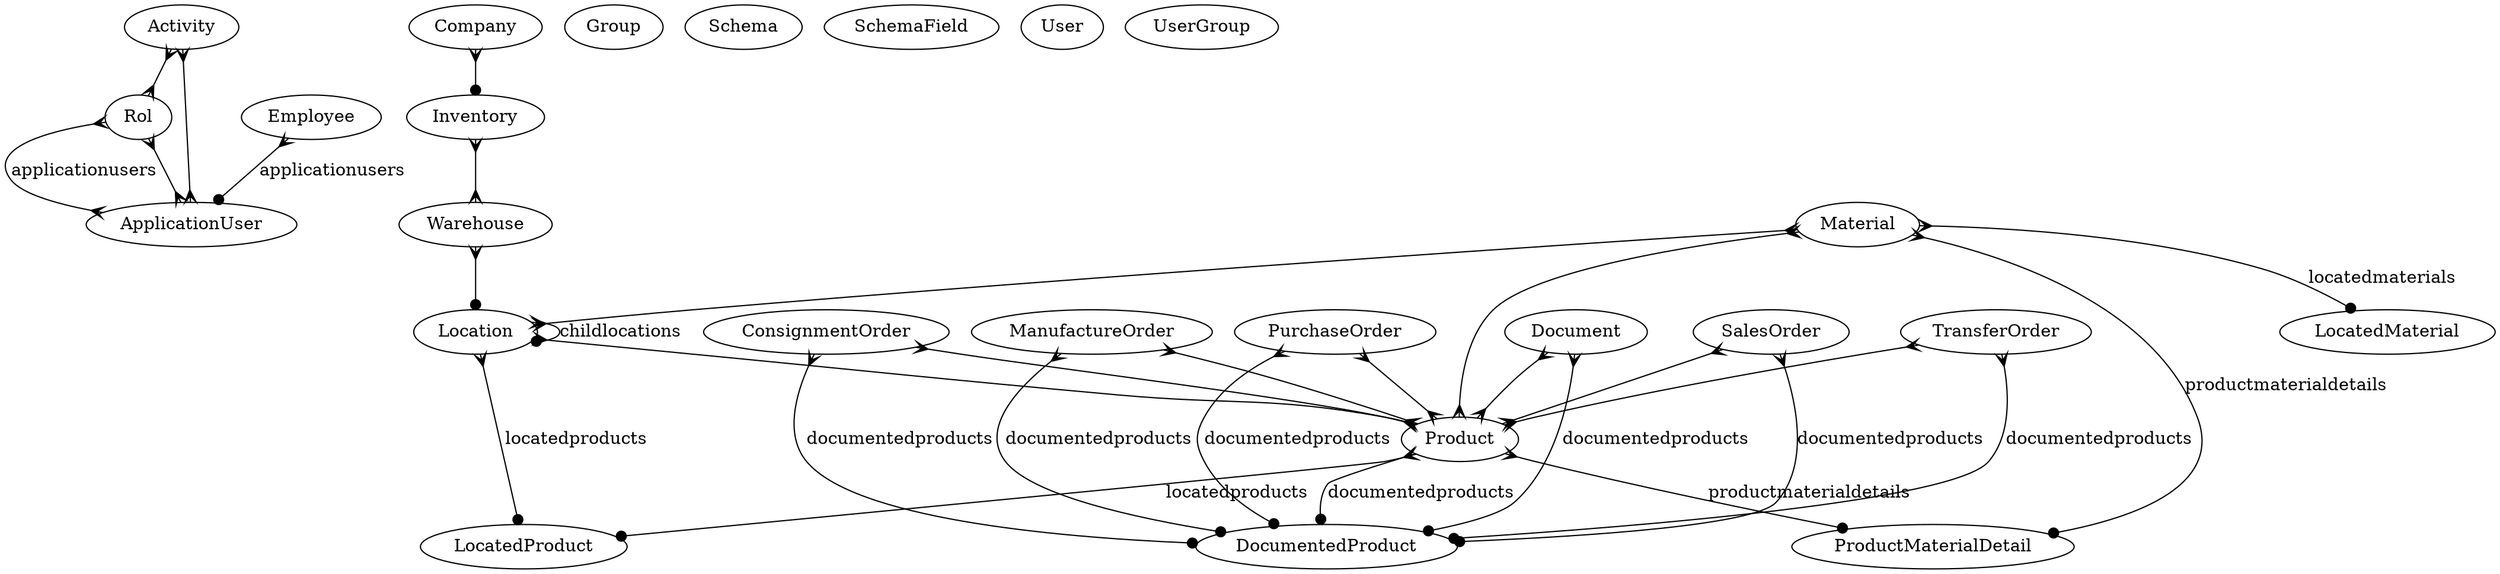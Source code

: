 digraph models_diagram {
	graph[overlap=false, splines=true]
	"Activity" []
	"ApplicationUser" []
	"Company" []
	"ConsignmentOrder" []
	"Document" []
	"DocumentedProduct" []
	"Employee" []
	"Group" []
	"Inventory" []
	"LocatedMaterial" []
	"LocatedProduct" []
	"Location" []
	"ManufactureOrder" []
	"Material" []
	"Product" []
	"ProductMaterialDetail" []
	"PurchaseOrder" []
	"Rol" []
	"SalesOrder" []
	"Schema" []
	"SchemaField" []
	"TransferOrder" []
	"User" []
	"UserGroup" []
	"Warehouse" []
	"Activity" -> "Rol" [arrowtail=crow, arrowhead=crow, dir=both]
	"ApplicationUser" -> "Rol" [arrowtail=crow, arrowhead=crow, dir=both]
	"ApplicationUser" -> "Activity" [arrowtail=crow, arrowhead=crow, dir=both]
	"Company" -> "Inventory" [arrowtail=crow, arrowhead=dot, dir=both]
	"ConsignmentOrder" -> "Product" [arrowtail=crow, arrowhead=crow, dir=both]
	"ConsignmentOrder" -> "DocumentedProduct" [label="documentedproducts", arrowtail=crow, arrowhead=dot, dir=both]
	"Document" -> "Product" [arrowtail=crow, arrowhead=crow, dir=both]
	"Document" -> "DocumentedProduct" [label="documentedproducts", arrowtail=crow, arrowhead=dot, dir=both]
	"Employee" -> "ApplicationUser" [label="applicationusers", arrowtail=crow, arrowhead=dot, dir=both]
	"Inventory" -> "Warehouse" [arrowtail=crow, arrowhead=crow, dir=both]
	"Location" -> "Product" [arrowtail=crow, arrowhead=crow, dir=both]
	"Location" -> "LocatedProduct" [label="locatedproducts", arrowtail=crow, arrowhead=dot, dir=both]
	"Location" -> "Location" [label="childlocations", arrowtail=crow, arrowhead=dot, dir=both]
	"ManufactureOrder" -> "Product" [arrowtail=crow, arrowhead=crow, dir=both]
	"ManufactureOrder" -> "DocumentedProduct" [label="documentedproducts", arrowtail=crow, arrowhead=dot, dir=both]
	"Material" -> "Location" [arrowtail=crow, arrowhead=crow, dir=both]
	"Material" -> "Product" [arrowtail=crow, arrowhead=crow, dir=both]
	"Material" -> "ProductMaterialDetail" [label="productmaterialdetails", arrowtail=crow, arrowhead=dot, dir=both]
	"Material" -> "LocatedMaterial" [label="locatedmaterials", arrowtail=crow, arrowhead=dot, dir=both]
	"Product" -> "ProductMaterialDetail" [label="productmaterialdetails", arrowtail=crow, arrowhead=dot, dir=both]
	"Product" -> "LocatedProduct" [label="locatedproducts", arrowtail=crow, arrowhead=dot, dir=both]
	"Product" -> "DocumentedProduct" [label="documentedproducts", arrowtail=crow, arrowhead=dot, dir=both]
	"PurchaseOrder" -> "Product" [arrowtail=crow, arrowhead=crow, dir=both]
	"PurchaseOrder" -> "DocumentedProduct" [label="documentedproducts", arrowtail=crow, arrowhead=dot, dir=both]
	"Rol" -> "ApplicationUser" [label="applicationusers", arrowtail=crow, arrowhead=crow, dir=both]
	"SalesOrder" -> "Product" [arrowtail=crow, arrowhead=crow, dir=both]
	"SalesOrder" -> "DocumentedProduct" [label="documentedproducts", arrowtail=crow, arrowhead=dot, dir=both]
	"TransferOrder" -> "Product" [arrowtail=crow, arrowhead=crow, dir=both]
	"TransferOrder" -> "DocumentedProduct" [label="documentedproducts", arrowtail=crow, arrowhead=dot, dir=both]
	"Warehouse" -> "Location" [arrowtail=crow, arrowhead=dot, dir=both]
}
